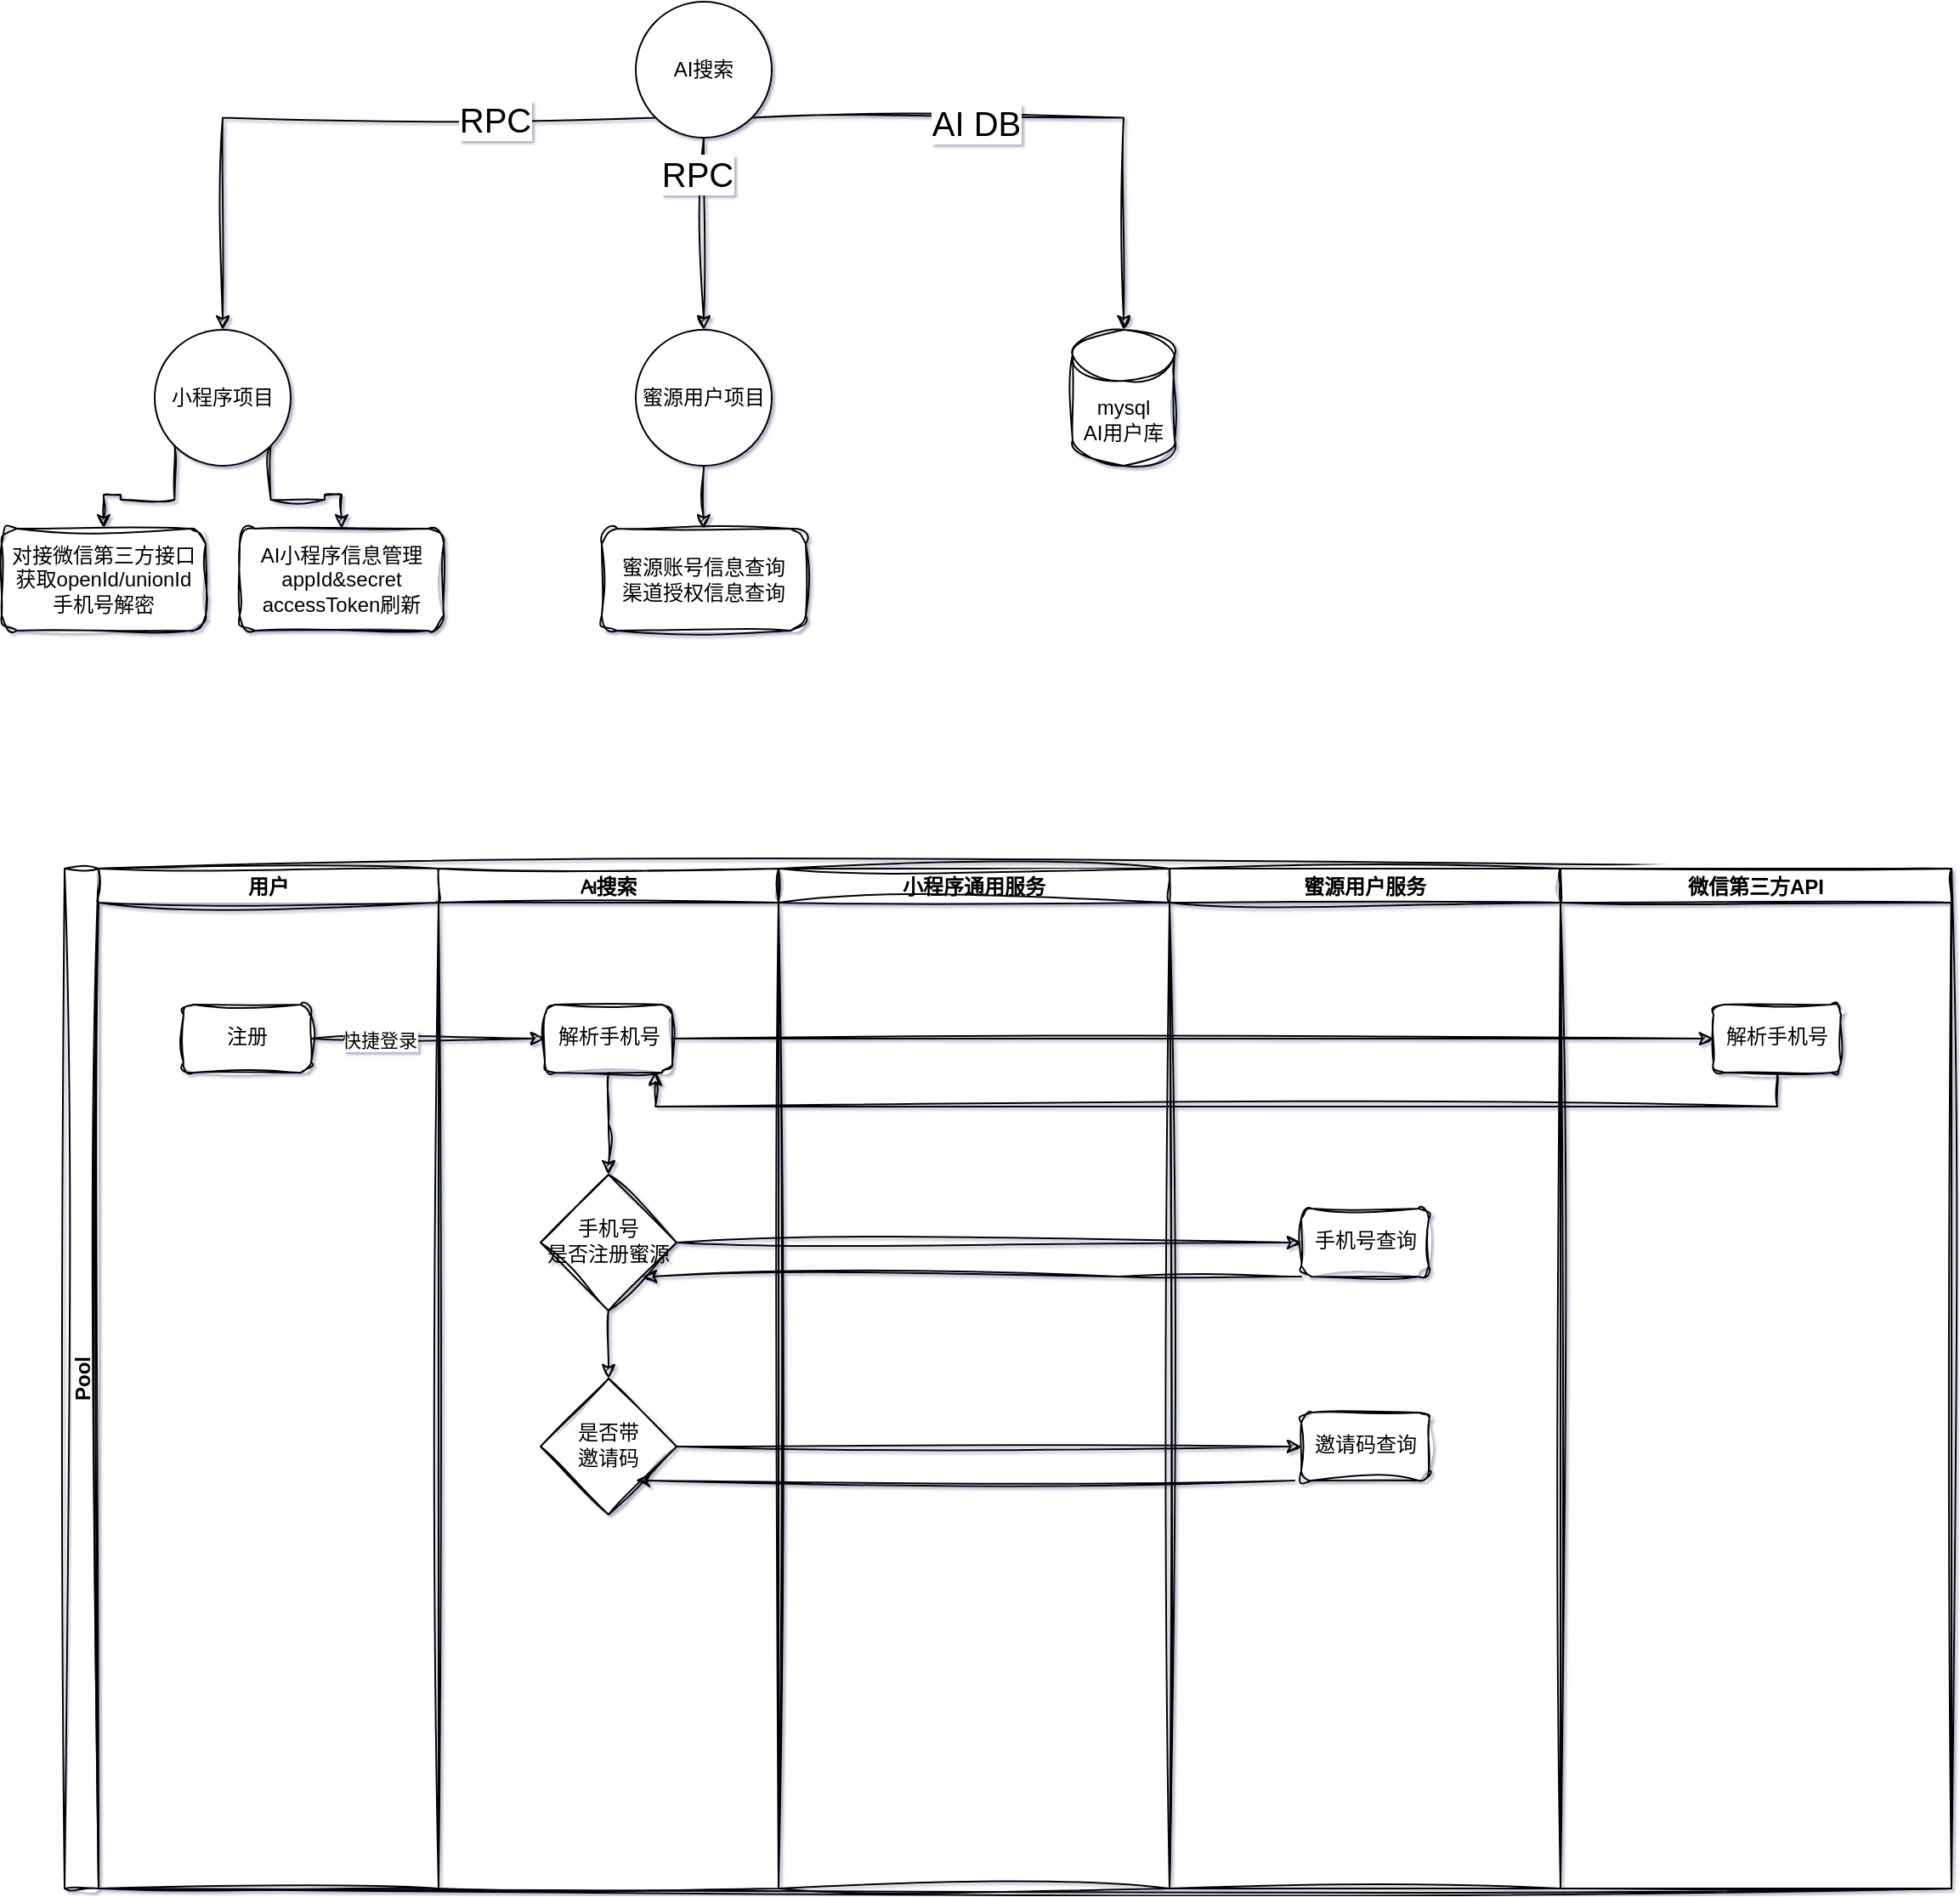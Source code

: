 <mxfile version="25.0.1">
  <diagram name="第 1 页" id="D3y8B_VSon4lfVL2JQVJ">
    <mxGraphModel dx="1242" dy="610" grid="1" gridSize="10" guides="1" tooltips="1" connect="1" arrows="1" fold="1" page="1" pageScale="1" pageWidth="827" pageHeight="1169" math="0" shadow="1">
      <root>
        <mxCell id="0" />
        <mxCell id="1" parent="0" />
        <mxCell id="RqRTATrgt7MeRBz05JWU-7" style="edgeStyle=orthogonalEdgeStyle;rounded=0;sketch=1;hachureGap=4;jiggle=2;curveFitting=1;orthogonalLoop=1;jettySize=auto;html=1;exitX=0;exitY=1;exitDx=0;exitDy=0;fontFamily=Helvetica;" edge="1" parent="1" source="RqRTATrgt7MeRBz05JWU-1" target="RqRTATrgt7MeRBz05JWU-2">
          <mxGeometry relative="1" as="geometry">
            <Array as="points">
              <mxPoint x="203" y="168" />
            </Array>
          </mxGeometry>
        </mxCell>
        <mxCell id="RqRTATrgt7MeRBz05JWU-9" value="RPC" style="edgeLabel;html=1;align=center;verticalAlign=middle;resizable=0;points=[];sketch=1;hachureGap=4;jiggle=2;curveFitting=1;fontFamily=Helvetica;fontSize=20;" vertex="1" connectable="0" parent="RqRTATrgt7MeRBz05JWU-7">
          <mxGeometry x="-0.501" relative="1" as="geometry">
            <mxPoint as="offset" />
          </mxGeometry>
        </mxCell>
        <mxCell id="RqRTATrgt7MeRBz05JWU-8" style="edgeStyle=orthogonalEdgeStyle;rounded=0;sketch=1;hachureGap=4;jiggle=2;curveFitting=1;orthogonalLoop=1;jettySize=auto;html=1;exitX=0.5;exitY=1;exitDx=0;exitDy=0;fontFamily=Helvetica;" edge="1" parent="1" source="RqRTATrgt7MeRBz05JWU-1" target="RqRTATrgt7MeRBz05JWU-4">
          <mxGeometry relative="1" as="geometry" />
        </mxCell>
        <mxCell id="RqRTATrgt7MeRBz05JWU-10" value="RPC" style="edgeLabel;html=1;align=center;verticalAlign=middle;resizable=0;points=[];sketch=1;hachureGap=4;jiggle=2;curveFitting=1;fontFamily=Helvetica;fontSize=20;" vertex="1" connectable="0" parent="RqRTATrgt7MeRBz05JWU-8">
          <mxGeometry x="-0.64" y="-4" relative="1" as="geometry">
            <mxPoint as="offset" />
          </mxGeometry>
        </mxCell>
        <mxCell id="RqRTATrgt7MeRBz05JWU-18" style="edgeStyle=orthogonalEdgeStyle;rounded=0;sketch=1;hachureGap=4;jiggle=2;curveFitting=1;orthogonalLoop=1;jettySize=auto;html=1;exitX=1;exitY=1;exitDx=0;exitDy=0;fontFamily=Helvetica;" edge="1" parent="1" source="RqRTATrgt7MeRBz05JWU-1" target="RqRTATrgt7MeRBz05JWU-17">
          <mxGeometry relative="1" as="geometry" />
        </mxCell>
        <mxCell id="RqRTATrgt7MeRBz05JWU-19" value="AI DB" style="edgeLabel;html=1;align=center;verticalAlign=middle;resizable=0;points=[];sketch=1;hachureGap=4;jiggle=2;curveFitting=1;fontFamily=Helvetica;fontSize=20;" vertex="1" connectable="0" parent="RqRTATrgt7MeRBz05JWU-18">
          <mxGeometry x="-0.233" y="-2" relative="1" as="geometry">
            <mxPoint as="offset" />
          </mxGeometry>
        </mxCell>
        <mxCell id="RqRTATrgt7MeRBz05JWU-1" value="AI搜索" style="ellipse;whiteSpace=wrap;html=1;aspect=fixed;fontFamily=Helvetica;" vertex="1" parent="1">
          <mxGeometry x="446" y="100" width="80" height="80" as="geometry" />
        </mxCell>
        <mxCell id="RqRTATrgt7MeRBz05JWU-12" style="edgeStyle=orthogonalEdgeStyle;rounded=0;sketch=1;hachureGap=4;jiggle=2;curveFitting=1;orthogonalLoop=1;jettySize=auto;html=1;exitX=0;exitY=1;exitDx=0;exitDy=0;entryX=0.5;entryY=0;entryDx=0;entryDy=0;fontFamily=Helvetica;" edge="1" parent="1" source="RqRTATrgt7MeRBz05JWU-2" target="RqRTATrgt7MeRBz05JWU-11">
          <mxGeometry relative="1" as="geometry" />
        </mxCell>
        <mxCell id="RqRTATrgt7MeRBz05JWU-14" style="edgeStyle=orthogonalEdgeStyle;rounded=0;sketch=1;hachureGap=4;jiggle=2;curveFitting=1;orthogonalLoop=1;jettySize=auto;html=1;exitX=1;exitY=1;exitDx=0;exitDy=0;entryX=0.5;entryY=0;entryDx=0;entryDy=0;fontFamily=Helvetica;" edge="1" parent="1" source="RqRTATrgt7MeRBz05JWU-2" target="RqRTATrgt7MeRBz05JWU-13">
          <mxGeometry relative="1" as="geometry" />
        </mxCell>
        <mxCell id="RqRTATrgt7MeRBz05JWU-2" value="小程序项目" style="ellipse;whiteSpace=wrap;html=1;aspect=fixed;fontFamily=Helvetica;" vertex="1" parent="1">
          <mxGeometry x="163" y="293" width="80" height="80" as="geometry" />
        </mxCell>
        <mxCell id="RqRTATrgt7MeRBz05JWU-16" style="edgeStyle=orthogonalEdgeStyle;rounded=0;sketch=1;hachureGap=4;jiggle=2;curveFitting=1;orthogonalLoop=1;jettySize=auto;html=1;exitX=0.5;exitY=1;exitDx=0;exitDy=0;entryX=0.5;entryY=0;entryDx=0;entryDy=0;fontFamily=Helvetica;" edge="1" parent="1" source="RqRTATrgt7MeRBz05JWU-4" target="RqRTATrgt7MeRBz05JWU-15">
          <mxGeometry relative="1" as="geometry" />
        </mxCell>
        <mxCell id="RqRTATrgt7MeRBz05JWU-4" value="蜜源用户项目" style="ellipse;whiteSpace=wrap;html=1;aspect=fixed;fontFamily=Helvetica;" vertex="1" parent="1">
          <mxGeometry x="446" y="293" width="80" height="80" as="geometry" />
        </mxCell>
        <mxCell id="RqRTATrgt7MeRBz05JWU-11" value="&lt;div&gt;对接微信第三方接口&lt;/div&gt;&lt;div&gt;获取openId/unionId&lt;/div&gt;&lt;div&gt;手机号解密&lt;/div&gt;" style="rounded=1;whiteSpace=wrap;html=1;sketch=1;hachureGap=4;jiggle=2;curveFitting=1;fontFamily=Helvetica;" vertex="1" parent="1">
          <mxGeometry x="73" y="410" width="120" height="60" as="geometry" />
        </mxCell>
        <mxCell id="RqRTATrgt7MeRBz05JWU-13" value="&lt;div&gt;AI小程序信息管理&lt;/div&gt;&lt;div&gt;appId&amp;amp;secret&lt;/div&gt;&lt;div&gt;accessToken刷新&lt;/div&gt;" style="rounded=1;whiteSpace=wrap;html=1;sketch=1;hachureGap=4;jiggle=2;curveFitting=1;fontFamily=Helvetica;" vertex="1" parent="1">
          <mxGeometry x="213" y="410" width="120" height="60" as="geometry" />
        </mxCell>
        <mxCell id="RqRTATrgt7MeRBz05JWU-15" value="&lt;div&gt;蜜源账号信息查询&lt;/div&gt;&lt;div&gt;渠道授权信息查询&lt;/div&gt;" style="rounded=1;whiteSpace=wrap;html=1;sketch=1;hachureGap=4;jiggle=2;curveFitting=1;fontFamily=Helvetica;" vertex="1" parent="1">
          <mxGeometry x="426" y="410" width="120" height="60" as="geometry" />
        </mxCell>
        <mxCell id="RqRTATrgt7MeRBz05JWU-17" value="&lt;div&gt;mysql&lt;/div&gt;&lt;div&gt;AI用户库&lt;/div&gt;" style="shape=cylinder3;whiteSpace=wrap;html=1;boundedLbl=1;backgroundOutline=1;size=15;sketch=1;hachureGap=4;jiggle=2;curveFitting=1;fontFamily=Helvetica;" vertex="1" parent="1">
          <mxGeometry x="703" y="293" width="60" height="80" as="geometry" />
        </mxCell>
        <mxCell id="RqRTATrgt7MeRBz05JWU-27" value="Pool" style="swimlane;childLayout=stackLayout;resizeParent=1;resizeParentMax=0;startSize=20;horizontal=0;horizontalStack=1;sketch=1;hachureGap=4;jiggle=2;curveFitting=1;fontFamily=Helvetica;" vertex="1" parent="1">
          <mxGeometry x="110" y="610" width="1110" height="600" as="geometry">
            <mxRectangle x="146" y="550" width="40" height="50" as="alternateBounds" />
          </mxGeometry>
        </mxCell>
        <mxCell id="RqRTATrgt7MeRBz05JWU-28" value="用户" style="swimlane;startSize=20;sketch=1;hachureGap=4;jiggle=2;curveFitting=1;fontFamily=Architects Daughter;fontSource=https%3A%2F%2Ffonts.googleapis.com%2Fcss%3Ffamily%3DArchitects%2BDaughter;" vertex="1" parent="RqRTATrgt7MeRBz05JWU-27">
          <mxGeometry x="20" width="200" height="600" as="geometry" />
        </mxCell>
        <mxCell id="RqRTATrgt7MeRBz05JWU-31" value="注册" style="rounded=1;whiteSpace=wrap;html=1;sketch=1;hachureGap=4;jiggle=2;curveFitting=1;fontFamily=Architects Daughter;fontSource=https%3A%2F%2Ffonts.googleapis.com%2Fcss%3Ffamily%3DArchitects%2BDaughter;" vertex="1" parent="RqRTATrgt7MeRBz05JWU-28">
          <mxGeometry x="50" y="80" width="75" height="40" as="geometry" />
        </mxCell>
        <mxCell id="RqRTATrgt7MeRBz05JWU-29" value="AI搜索" style="swimlane;startSize=20;sketch=1;hachureGap=4;jiggle=2;curveFitting=1;fontFamily=Architects Daughter;fontSource=https%3A%2F%2Ffonts.googleapis.com%2Fcss%3Ffamily%3DArchitects%2BDaughter;" vertex="1" parent="RqRTATrgt7MeRBz05JWU-27">
          <mxGeometry x="220" width="200" height="600" as="geometry" />
        </mxCell>
        <mxCell id="RqRTATrgt7MeRBz05JWU-45" style="edgeStyle=orthogonalEdgeStyle;rounded=0;sketch=1;hachureGap=4;jiggle=2;curveFitting=1;orthogonalLoop=1;jettySize=auto;html=1;entryX=0.5;entryY=0;entryDx=0;entryDy=0;fontFamily=Architects Daughter;fontSource=https%3A%2F%2Ffonts.googleapis.com%2Fcss%3Ffamily%3DArchitects%2BDaughter;" edge="1" parent="RqRTATrgt7MeRBz05JWU-29" source="RqRTATrgt7MeRBz05JWU-32">
          <mxGeometry relative="1" as="geometry">
            <mxPoint x="100" y="180" as="targetPoint" />
          </mxGeometry>
        </mxCell>
        <mxCell id="RqRTATrgt7MeRBz05JWU-32" value="解析手机号" style="rounded=1;whiteSpace=wrap;html=1;sketch=1;hachureGap=4;jiggle=2;curveFitting=1;fontFamily=Architects Daughter;fontSource=https%3A%2F%2Ffonts.googleapis.com%2Fcss%3Ffamily%3DArchitects%2BDaughter;" vertex="1" parent="RqRTATrgt7MeRBz05JWU-29">
          <mxGeometry x="62.5" y="80" width="75" height="40" as="geometry" />
        </mxCell>
        <mxCell id="RqRTATrgt7MeRBz05JWU-52" value="" style="edgeStyle=orthogonalEdgeStyle;rounded=0;sketch=1;hachureGap=4;jiggle=2;curveFitting=1;orthogonalLoop=1;jettySize=auto;html=1;fontFamily=Architects Daughter;fontSource=https%3A%2F%2Ffonts.googleapis.com%2Fcss%3Ffamily%3DArchitects%2BDaughter;" edge="1" parent="RqRTATrgt7MeRBz05JWU-29" source="RqRTATrgt7MeRBz05JWU-47" target="RqRTATrgt7MeRBz05JWU-51">
          <mxGeometry relative="1" as="geometry" />
        </mxCell>
        <mxCell id="RqRTATrgt7MeRBz05JWU-47" value="&lt;div&gt;手机号&lt;/div&gt;&lt;div&gt;是否注册蜜源&lt;/div&gt;" style="rhombus;whiteSpace=wrap;html=1;sketch=1;hachureGap=4;jiggle=2;curveFitting=1;fontFamily=Architects Daughter;fontSource=https%3A%2F%2Ffonts.googleapis.com%2Fcss%3Ffamily%3DArchitects%2BDaughter;" vertex="1" parent="RqRTATrgt7MeRBz05JWU-29">
          <mxGeometry x="60" y="180" width="80" height="80" as="geometry" />
        </mxCell>
        <mxCell id="RqRTATrgt7MeRBz05JWU-51" value="&lt;div&gt;是否带&lt;/div&gt;&lt;div&gt;邀请码&lt;/div&gt;" style="rhombus;whiteSpace=wrap;html=1;sketch=1;hachureGap=4;jiggle=2;curveFitting=1;fontFamily=Architects Daughter;fontSource=https%3A%2F%2Ffonts.googleapis.com%2Fcss%3Ffamily%3DArchitects%2BDaughter;" vertex="1" parent="RqRTATrgt7MeRBz05JWU-29">
          <mxGeometry x="60" y="300" width="80" height="80" as="geometry" />
        </mxCell>
        <mxCell id="RqRTATrgt7MeRBz05JWU-30" value="小程序通用服务" style="swimlane;startSize=20;sketch=1;hachureGap=4;jiggle=2;curveFitting=1;fontFamily=Helvetica;" vertex="1" parent="RqRTATrgt7MeRBz05JWU-27">
          <mxGeometry x="420" width="230" height="600" as="geometry" />
        </mxCell>
        <mxCell id="RqRTATrgt7MeRBz05JWU-56" style="edgeStyle=orthogonalEdgeStyle;rounded=0;sketch=1;hachureGap=4;jiggle=2;curveFitting=1;orthogonalLoop=1;jettySize=auto;html=1;exitX=0;exitY=1;exitDx=0;exitDy=0;entryX=1;entryY=1;entryDx=0;entryDy=0;fontFamily=Architects Daughter;fontSource=https%3A%2F%2Ffonts.googleapis.com%2Fcss%3Ffamily%3DArchitects%2BDaughter;" edge="1" parent="RqRTATrgt7MeRBz05JWU-30">
          <mxGeometry relative="1" as="geometry">
            <mxPoint x="303.5" y="360" as="sourcePoint" />
            <mxPoint x="-84" y="360" as="targetPoint" />
          </mxGeometry>
        </mxCell>
        <mxCell id="RqRTATrgt7MeRBz05JWU-35" value="蜜源用户服务" style="swimlane;startSize=20;sketch=1;hachureGap=4;jiggle=2;curveFitting=1;fontFamily=Helvetica;" vertex="1" parent="RqRTATrgt7MeRBz05JWU-27">
          <mxGeometry x="650" width="230" height="600" as="geometry" />
        </mxCell>
        <mxCell id="RqRTATrgt7MeRBz05JWU-49" value="手机号查询" style="rounded=1;whiteSpace=wrap;html=1;sketch=1;hachureGap=4;jiggle=2;curveFitting=1;fontFamily=Architects Daughter;fontSource=https%3A%2F%2Ffonts.googleapis.com%2Fcss%3Ffamily%3DArchitects%2BDaughter;" vertex="1" parent="RqRTATrgt7MeRBz05JWU-35">
          <mxGeometry x="77.5" y="200" width="75" height="40" as="geometry" />
        </mxCell>
        <mxCell id="RqRTATrgt7MeRBz05JWU-53" value="邀请码查询" style="rounded=1;whiteSpace=wrap;html=1;sketch=1;hachureGap=4;jiggle=2;curveFitting=1;fontFamily=Architects Daughter;fontSource=https%3A%2F%2Ffonts.googleapis.com%2Fcss%3Ffamily%3DArchitects%2BDaughter;" vertex="1" parent="RqRTATrgt7MeRBz05JWU-35">
          <mxGeometry x="77.5" y="320" width="75" height="40" as="geometry" />
        </mxCell>
        <mxCell id="RqRTATrgt7MeRBz05JWU-40" value="微信第三方API" style="swimlane;startSize=20;sketch=1;hachureGap=4;jiggle=2;curveFitting=1;fontFamily=Helvetica;" vertex="1" parent="RqRTATrgt7MeRBz05JWU-27">
          <mxGeometry x="880" width="230" height="600" as="geometry" />
        </mxCell>
        <mxCell id="RqRTATrgt7MeRBz05JWU-36" value="解析手机号" style="rounded=1;whiteSpace=wrap;html=1;sketch=1;hachureGap=4;jiggle=2;curveFitting=1;fontFamily=Architects Daughter;fontSource=https%3A%2F%2Ffonts.googleapis.com%2Fcss%3Ffamily%3DArchitects%2BDaughter;" vertex="1" parent="RqRTATrgt7MeRBz05JWU-40">
          <mxGeometry x="90" y="80" width="75" height="40" as="geometry" />
        </mxCell>
        <mxCell id="RqRTATrgt7MeRBz05JWU-33" style="edgeStyle=orthogonalEdgeStyle;rounded=0;sketch=1;hachureGap=4;jiggle=2;curveFitting=1;orthogonalLoop=1;jettySize=auto;html=1;exitX=1;exitY=0.5;exitDx=0;exitDy=0;fontFamily=Architects Daughter;fontSource=https%3A%2F%2Ffonts.googleapis.com%2Fcss%3Ffamily%3DArchitects%2BDaughter;" edge="1" parent="RqRTATrgt7MeRBz05JWU-27" source="RqRTATrgt7MeRBz05JWU-31" target="RqRTATrgt7MeRBz05JWU-32">
          <mxGeometry relative="1" as="geometry" />
        </mxCell>
        <mxCell id="RqRTATrgt7MeRBz05JWU-34" value="快捷登录" style="edgeLabel;html=1;align=center;verticalAlign=middle;resizable=0;points=[];sketch=1;hachureGap=4;jiggle=2;curveFitting=1;fontFamily=Architects Daughter;fontSource=https%3A%2F%2Ffonts.googleapis.com%2Fcss%3Ffamily%3DArchitects%2BDaughter;" vertex="1" connectable="0" parent="RqRTATrgt7MeRBz05JWU-33">
          <mxGeometry x="-0.418" y="-1" relative="1" as="geometry">
            <mxPoint as="offset" />
          </mxGeometry>
        </mxCell>
        <mxCell id="RqRTATrgt7MeRBz05JWU-38" style="edgeStyle=orthogonalEdgeStyle;rounded=0;sketch=1;hachureGap=4;jiggle=2;curveFitting=1;orthogonalLoop=1;jettySize=auto;html=1;fontFamily=Architects Daughter;fontSource=https%3A%2F%2Ffonts.googleapis.com%2Fcss%3Ffamily%3DArchitects%2BDaughter;" edge="1" parent="RqRTATrgt7MeRBz05JWU-27" source="RqRTATrgt7MeRBz05JWU-32" target="RqRTATrgt7MeRBz05JWU-36">
          <mxGeometry relative="1" as="geometry" />
        </mxCell>
        <mxCell id="RqRTATrgt7MeRBz05JWU-44" style="edgeStyle=orthogonalEdgeStyle;rounded=0;sketch=1;hachureGap=4;jiggle=2;curveFitting=1;orthogonalLoop=1;jettySize=auto;html=1;exitX=0.5;exitY=1;exitDx=0;exitDy=0;entryX=0.868;entryY=0.983;entryDx=0;entryDy=0;entryPerimeter=0;fontFamily=Architects Daughter;fontSource=https%3A%2F%2Ffonts.googleapis.com%2Fcss%3Ffamily%3DArchitects%2BDaughter;" edge="1" parent="RqRTATrgt7MeRBz05JWU-27" source="RqRTATrgt7MeRBz05JWU-36" target="RqRTATrgt7MeRBz05JWU-32">
          <mxGeometry relative="1" as="geometry" />
        </mxCell>
        <mxCell id="RqRTATrgt7MeRBz05JWU-50" style="edgeStyle=orthogonalEdgeStyle;rounded=0;sketch=1;hachureGap=4;jiggle=2;curveFitting=1;orthogonalLoop=1;jettySize=auto;html=1;exitX=1;exitY=0.5;exitDx=0;exitDy=0;entryX=0;entryY=0.5;entryDx=0;entryDy=0;fontFamily=Architects Daughter;fontSource=https%3A%2F%2Ffonts.googleapis.com%2Fcss%3Ffamily%3DArchitects%2BDaughter;" edge="1" parent="RqRTATrgt7MeRBz05JWU-27" source="RqRTATrgt7MeRBz05JWU-47" target="RqRTATrgt7MeRBz05JWU-49">
          <mxGeometry relative="1" as="geometry" />
        </mxCell>
        <mxCell id="RqRTATrgt7MeRBz05JWU-54" style="edgeStyle=orthogonalEdgeStyle;rounded=0;sketch=1;hachureGap=4;jiggle=2;curveFitting=1;orthogonalLoop=1;jettySize=auto;html=1;fontFamily=Architects Daughter;fontSource=https%3A%2F%2Ffonts.googleapis.com%2Fcss%3Ffamily%3DArchitects%2BDaughter;" edge="1" parent="RqRTATrgt7MeRBz05JWU-27" source="RqRTATrgt7MeRBz05JWU-51" target="RqRTATrgt7MeRBz05JWU-53">
          <mxGeometry relative="1" as="geometry" />
        </mxCell>
        <mxCell id="RqRTATrgt7MeRBz05JWU-55" style="edgeStyle=orthogonalEdgeStyle;rounded=0;sketch=1;hachureGap=4;jiggle=2;curveFitting=1;orthogonalLoop=1;jettySize=auto;html=1;exitX=0;exitY=1;exitDx=0;exitDy=0;entryX=1;entryY=1;entryDx=0;entryDy=0;fontFamily=Architects Daughter;fontSource=https%3A%2F%2Ffonts.googleapis.com%2Fcss%3Ffamily%3DArchitects%2BDaughter;" edge="1" parent="RqRTATrgt7MeRBz05JWU-27" source="RqRTATrgt7MeRBz05JWU-49" target="RqRTATrgt7MeRBz05JWU-47">
          <mxGeometry relative="1" as="geometry">
            <Array as="points">
              <mxPoint x="620" y="240" />
              <mxPoint x="620" y="240" />
            </Array>
          </mxGeometry>
        </mxCell>
      </root>
    </mxGraphModel>
  </diagram>
</mxfile>
